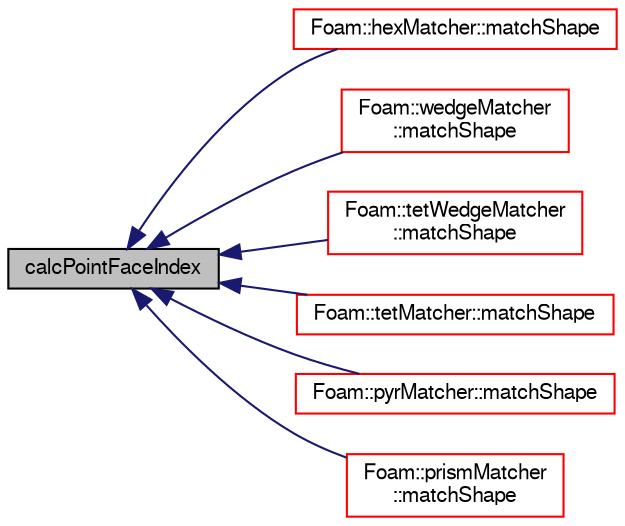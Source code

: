digraph "calcPointFaceIndex"
{
  bgcolor="transparent";
  edge [fontname="FreeSans",fontsize="10",labelfontname="FreeSans",labelfontsize="10"];
  node [fontname="FreeSans",fontsize="10",shape=record];
  rankdir="LR";
  Node904 [label="calcPointFaceIndex",height=0.2,width=0.4,color="black", fillcolor="grey75", style="filled", fontcolor="black"];
  Node904 -> Node905 [dir="back",color="midnightblue",fontsize="10",style="solid",fontname="FreeSans"];
  Node905 [label="Foam::hexMatcher::matchShape",height=0.2,width=0.4,color="red",URL="$a27174.html#a1f0feccca7c36016d7745d9f9d196b6d",tooltip="Low level shape recognition. Return true if matches. "];
  Node904 -> Node911 [dir="back",color="midnightblue",fontsize="10",style="solid",fontname="FreeSans"];
  Node911 [label="Foam::wedgeMatcher\l::matchShape",height=0.2,width=0.4,color="red",URL="$a27194.html#a1f0feccca7c36016d7745d9f9d196b6d",tooltip="Low level shape recognition. Return true if matches. "];
  Node904 -> Node917 [dir="back",color="midnightblue",fontsize="10",style="solid",fontname="FreeSans"];
  Node917 [label="Foam::tetWedgeMatcher\l::matchShape",height=0.2,width=0.4,color="red",URL="$a27190.html#a1f0feccca7c36016d7745d9f9d196b6d",tooltip="Low level shape recognition. Return true if matches. "];
  Node904 -> Node923 [dir="back",color="midnightblue",fontsize="10",style="solid",fontname="FreeSans"];
  Node923 [label="Foam::tetMatcher::matchShape",height=0.2,width=0.4,color="red",URL="$a27186.html#a1f0feccca7c36016d7745d9f9d196b6d",tooltip="Low level shape recognition. Return true if matches. "];
  Node904 -> Node930 [dir="back",color="midnightblue",fontsize="10",style="solid",fontname="FreeSans"];
  Node930 [label="Foam::pyrMatcher::matchShape",height=0.2,width=0.4,color="red",URL="$a27182.html#a1f0feccca7c36016d7745d9f9d196b6d",tooltip="Low level shape recognition. Return true if matches. "];
  Node904 -> Node936 [dir="back",color="midnightblue",fontsize="10",style="solid",fontname="FreeSans"];
  Node936 [label="Foam::prismMatcher\l::matchShape",height=0.2,width=0.4,color="red",URL="$a27178.html#a1f0feccca7c36016d7745d9f9d196b6d",tooltip="Low level shape recognition. Return true if matches. "];
}
